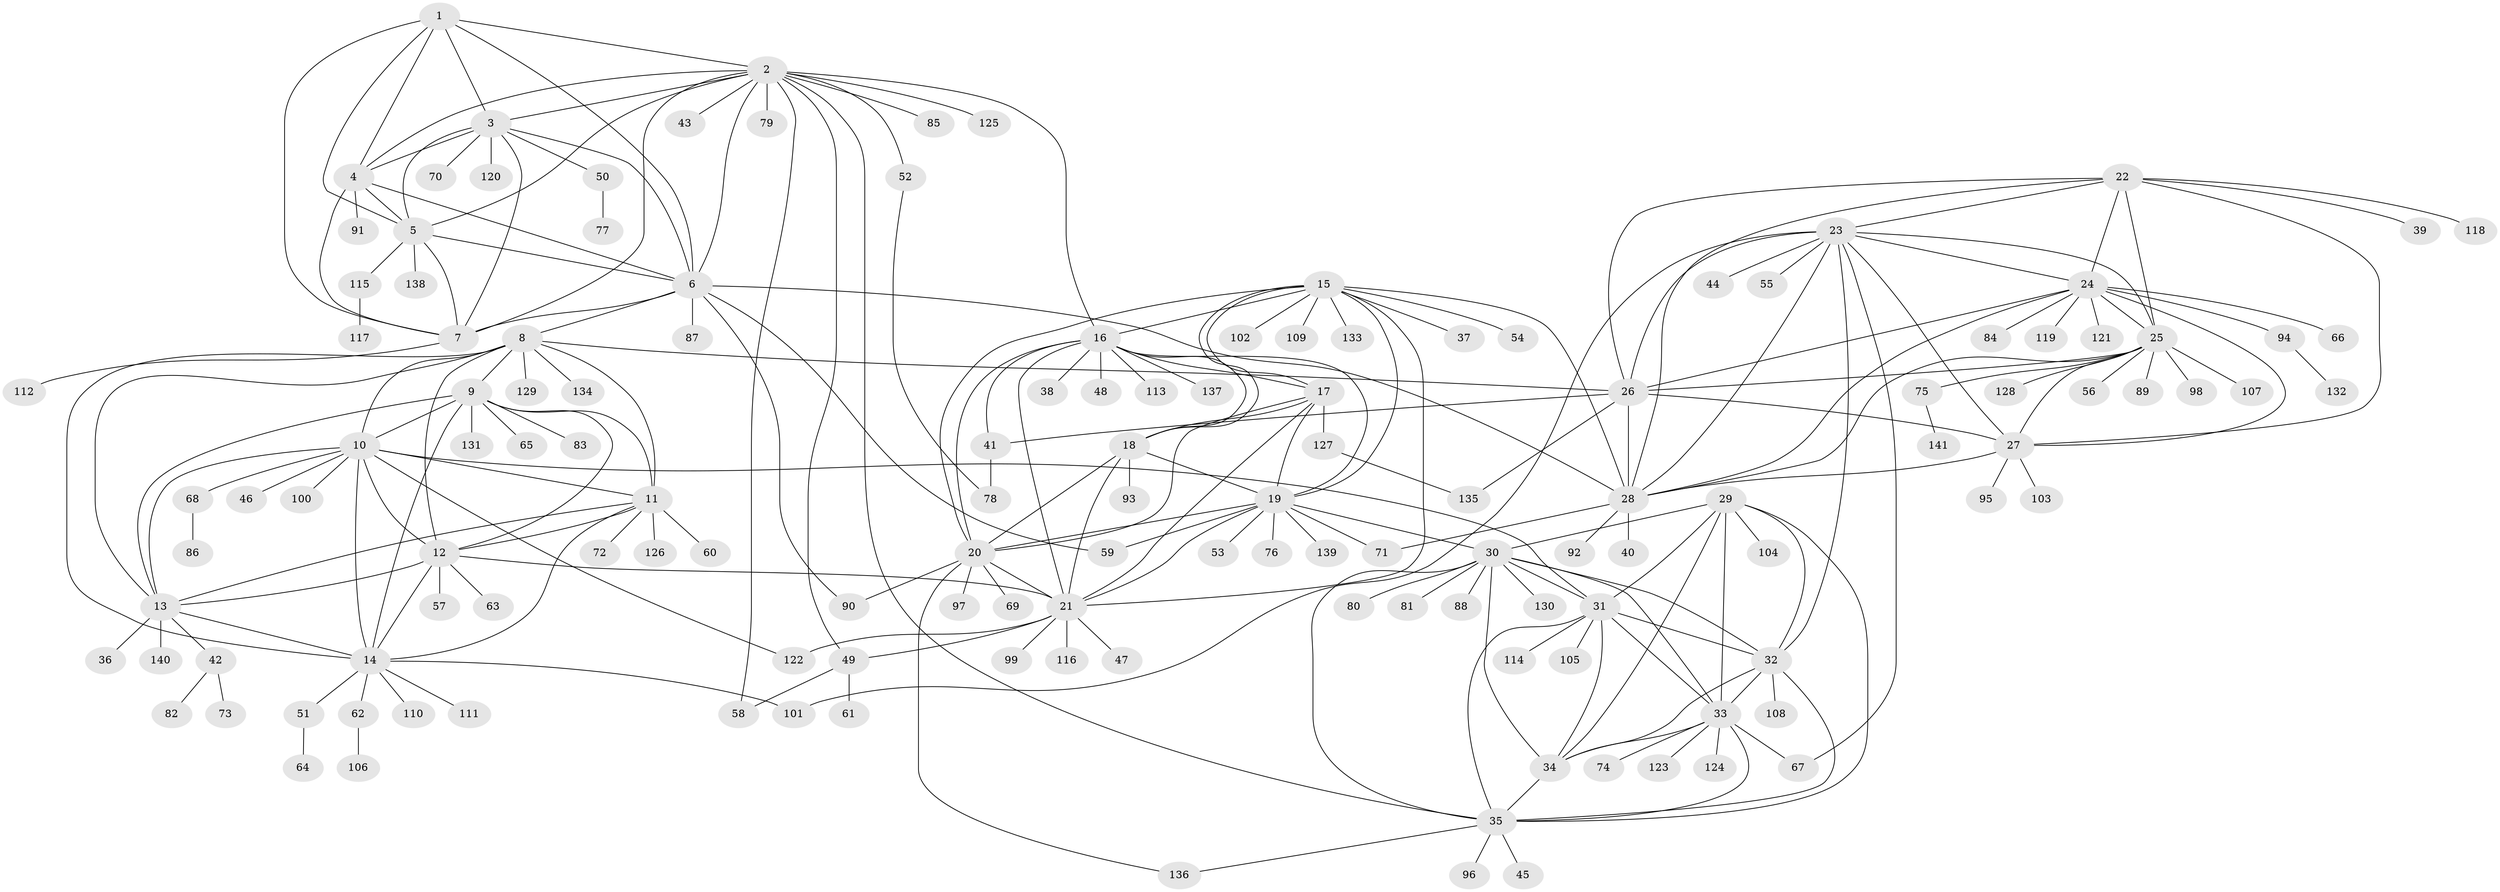 // Generated by graph-tools (version 1.1) at 2025/26/03/09/25 03:26:40]
// undirected, 141 vertices, 233 edges
graph export_dot {
graph [start="1"]
  node [color=gray90,style=filled];
  1;
  2;
  3;
  4;
  5;
  6;
  7;
  8;
  9;
  10;
  11;
  12;
  13;
  14;
  15;
  16;
  17;
  18;
  19;
  20;
  21;
  22;
  23;
  24;
  25;
  26;
  27;
  28;
  29;
  30;
  31;
  32;
  33;
  34;
  35;
  36;
  37;
  38;
  39;
  40;
  41;
  42;
  43;
  44;
  45;
  46;
  47;
  48;
  49;
  50;
  51;
  52;
  53;
  54;
  55;
  56;
  57;
  58;
  59;
  60;
  61;
  62;
  63;
  64;
  65;
  66;
  67;
  68;
  69;
  70;
  71;
  72;
  73;
  74;
  75;
  76;
  77;
  78;
  79;
  80;
  81;
  82;
  83;
  84;
  85;
  86;
  87;
  88;
  89;
  90;
  91;
  92;
  93;
  94;
  95;
  96;
  97;
  98;
  99;
  100;
  101;
  102;
  103;
  104;
  105;
  106;
  107;
  108;
  109;
  110;
  111;
  112;
  113;
  114;
  115;
  116;
  117;
  118;
  119;
  120;
  121;
  122;
  123;
  124;
  125;
  126;
  127;
  128;
  129;
  130;
  131;
  132;
  133;
  134;
  135;
  136;
  137;
  138;
  139;
  140;
  141;
  1 -- 2;
  1 -- 3;
  1 -- 4;
  1 -- 5;
  1 -- 6;
  1 -- 7;
  2 -- 3;
  2 -- 4;
  2 -- 5;
  2 -- 6;
  2 -- 7;
  2 -- 16;
  2 -- 35;
  2 -- 43;
  2 -- 49;
  2 -- 52;
  2 -- 58;
  2 -- 79;
  2 -- 85;
  2 -- 125;
  3 -- 4;
  3 -- 5;
  3 -- 6;
  3 -- 7;
  3 -- 50;
  3 -- 70;
  3 -- 120;
  4 -- 5;
  4 -- 6;
  4 -- 7;
  4 -- 91;
  5 -- 6;
  5 -- 7;
  5 -- 115;
  5 -- 138;
  6 -- 7;
  6 -- 8;
  6 -- 28;
  6 -- 59;
  6 -- 87;
  6 -- 90;
  7 -- 112;
  8 -- 9;
  8 -- 10;
  8 -- 11;
  8 -- 12;
  8 -- 13;
  8 -- 14;
  8 -- 26;
  8 -- 129;
  8 -- 134;
  9 -- 10;
  9 -- 11;
  9 -- 12;
  9 -- 13;
  9 -- 14;
  9 -- 65;
  9 -- 83;
  9 -- 131;
  10 -- 11;
  10 -- 12;
  10 -- 13;
  10 -- 14;
  10 -- 31;
  10 -- 46;
  10 -- 68;
  10 -- 100;
  10 -- 122;
  11 -- 12;
  11 -- 13;
  11 -- 14;
  11 -- 60;
  11 -- 72;
  11 -- 126;
  12 -- 13;
  12 -- 14;
  12 -- 21;
  12 -- 57;
  12 -- 63;
  13 -- 14;
  13 -- 36;
  13 -- 42;
  13 -- 140;
  14 -- 51;
  14 -- 62;
  14 -- 101;
  14 -- 110;
  14 -- 111;
  15 -- 16;
  15 -- 17;
  15 -- 18;
  15 -- 19;
  15 -- 20;
  15 -- 21;
  15 -- 28;
  15 -- 37;
  15 -- 54;
  15 -- 102;
  15 -- 109;
  15 -- 133;
  16 -- 17;
  16 -- 18;
  16 -- 19;
  16 -- 20;
  16 -- 21;
  16 -- 38;
  16 -- 41;
  16 -- 48;
  16 -- 113;
  16 -- 137;
  17 -- 18;
  17 -- 19;
  17 -- 20;
  17 -- 21;
  17 -- 127;
  18 -- 19;
  18 -- 20;
  18 -- 21;
  18 -- 93;
  19 -- 20;
  19 -- 21;
  19 -- 30;
  19 -- 53;
  19 -- 59;
  19 -- 71;
  19 -- 76;
  19 -- 139;
  20 -- 21;
  20 -- 69;
  20 -- 90;
  20 -- 97;
  20 -- 136;
  21 -- 47;
  21 -- 49;
  21 -- 99;
  21 -- 116;
  21 -- 122;
  22 -- 23;
  22 -- 24;
  22 -- 25;
  22 -- 26;
  22 -- 27;
  22 -- 28;
  22 -- 39;
  22 -- 118;
  23 -- 24;
  23 -- 25;
  23 -- 26;
  23 -- 27;
  23 -- 28;
  23 -- 32;
  23 -- 44;
  23 -- 55;
  23 -- 67;
  23 -- 101;
  24 -- 25;
  24 -- 26;
  24 -- 27;
  24 -- 28;
  24 -- 66;
  24 -- 84;
  24 -- 94;
  24 -- 119;
  24 -- 121;
  25 -- 26;
  25 -- 27;
  25 -- 28;
  25 -- 56;
  25 -- 75;
  25 -- 89;
  25 -- 98;
  25 -- 107;
  25 -- 128;
  26 -- 27;
  26 -- 28;
  26 -- 41;
  26 -- 135;
  27 -- 28;
  27 -- 95;
  27 -- 103;
  28 -- 40;
  28 -- 71;
  28 -- 92;
  29 -- 30;
  29 -- 31;
  29 -- 32;
  29 -- 33;
  29 -- 34;
  29 -- 35;
  29 -- 104;
  30 -- 31;
  30 -- 32;
  30 -- 33;
  30 -- 34;
  30 -- 35;
  30 -- 80;
  30 -- 81;
  30 -- 88;
  30 -- 130;
  31 -- 32;
  31 -- 33;
  31 -- 34;
  31 -- 35;
  31 -- 105;
  31 -- 114;
  32 -- 33;
  32 -- 34;
  32 -- 35;
  32 -- 108;
  33 -- 34;
  33 -- 35;
  33 -- 67;
  33 -- 74;
  33 -- 123;
  33 -- 124;
  34 -- 35;
  35 -- 45;
  35 -- 96;
  35 -- 136;
  41 -- 78;
  42 -- 73;
  42 -- 82;
  49 -- 58;
  49 -- 61;
  50 -- 77;
  51 -- 64;
  52 -- 78;
  62 -- 106;
  68 -- 86;
  75 -- 141;
  94 -- 132;
  115 -- 117;
  127 -- 135;
}
